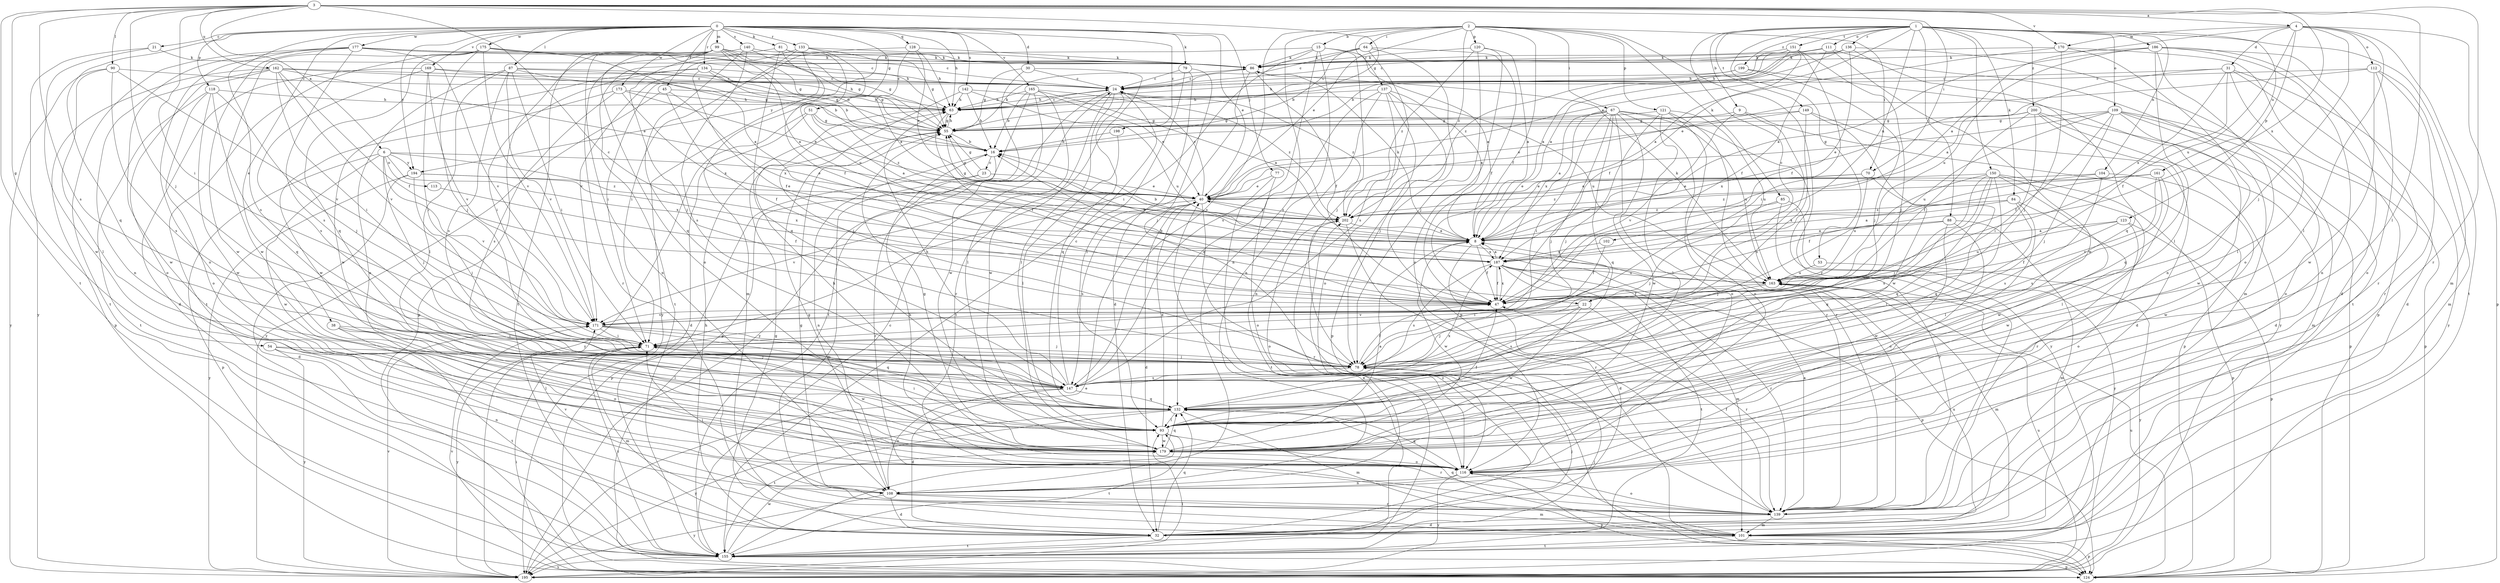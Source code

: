 strict digraph  {
0;
1;
2;
3;
4;
6;
8;
9;
15;
16;
21;
22;
23;
24;
30;
31;
32;
38;
40;
45;
47;
51;
53;
54;
55;
63;
64;
67;
70;
71;
77;
78;
79;
81;
84;
85;
86;
87;
88;
90;
93;
99;
101;
102;
104;
108;
109;
111;
112;
113;
116;
118;
120;
121;
123;
124;
128;
132;
133;
134;
136;
137;
139;
140;
142;
147;
149;
150;
151;
155;
161;
162;
163;
165;
169;
170;
171;
173;
175;
177;
179;
186;
187;
194;
195;
198;
199;
200;
202;
0 -> 21  [label=c];
0 -> 30  [label=d];
0 -> 38  [label=e];
0 -> 40  [label=e];
0 -> 45  [label=f];
0 -> 51  [label=g];
0 -> 63  [label=h];
0 -> 77  [label=j];
0 -> 79  [label=k];
0 -> 81  [label=k];
0 -> 87  [label=l];
0 -> 99  [label=m];
0 -> 118  [label=p];
0 -> 128  [label=q];
0 -> 132  [label=q];
0 -> 133  [label=r];
0 -> 134  [label=r];
0 -> 140  [label=s];
0 -> 142  [label=s];
0 -> 147  [label=s];
0 -> 165  [label=v];
0 -> 169  [label=v];
0 -> 173  [label=w];
0 -> 175  [label=w];
0 -> 177  [label=w];
0 -> 194  [label=y];
0 -> 198  [label=z];
1 -> 9  [label=b];
1 -> 22  [label=c];
1 -> 40  [label=e];
1 -> 53  [label=g];
1 -> 84  [label=k];
1 -> 88  [label=l];
1 -> 101  [label=m];
1 -> 102  [label=n];
1 -> 104  [label=n];
1 -> 109  [label=o];
1 -> 111  [label=o];
1 -> 136  [label=r];
1 -> 149  [label=t];
1 -> 150  [label=t];
1 -> 151  [label=t];
1 -> 161  [label=u];
1 -> 186  [label=x];
1 -> 199  [label=z];
1 -> 200  [label=z];
2 -> 15  [label=b];
2 -> 40  [label=e];
2 -> 47  [label=f];
2 -> 64  [label=i];
2 -> 67  [label=i];
2 -> 70  [label=i];
2 -> 85  [label=k];
2 -> 108  [label=n];
2 -> 120  [label=p];
2 -> 121  [label=p];
2 -> 137  [label=r];
2 -> 139  [label=r];
2 -> 147  [label=s];
2 -> 202  [label=z];
3 -> 4  [label=a];
3 -> 6  [label=a];
3 -> 22  [label=c];
3 -> 54  [label=g];
3 -> 55  [label=g];
3 -> 70  [label=i];
3 -> 71  [label=i];
3 -> 78  [label=j];
3 -> 90  [label=l];
3 -> 93  [label=l];
3 -> 139  [label=r];
3 -> 147  [label=s];
3 -> 155  [label=t];
3 -> 162  [label=u];
3 -> 170  [label=v];
3 -> 187  [label=x];
4 -> 8  [label=a];
4 -> 31  [label=d];
4 -> 78  [label=j];
4 -> 93  [label=l];
4 -> 112  [label=o];
4 -> 123  [label=p];
4 -> 124  [label=p];
4 -> 155  [label=t];
4 -> 163  [label=u];
4 -> 170  [label=v];
6 -> 40  [label=e];
6 -> 78  [label=j];
6 -> 113  [label=o];
6 -> 124  [label=p];
6 -> 171  [label=v];
6 -> 179  [label=w];
6 -> 187  [label=x];
6 -> 194  [label=y];
6 -> 202  [label=z];
8 -> 16  [label=b];
8 -> 32  [label=d];
8 -> 47  [label=f];
8 -> 86  [label=k];
8 -> 179  [label=w];
8 -> 187  [label=x];
9 -> 22  [label=c];
9 -> 55  [label=g];
9 -> 124  [label=p];
9 -> 171  [label=v];
15 -> 8  [label=a];
15 -> 71  [label=i];
15 -> 78  [label=j];
15 -> 86  [label=k];
15 -> 108  [label=n];
15 -> 147  [label=s];
15 -> 194  [label=y];
16 -> 23  [label=c];
16 -> 108  [label=n];
16 -> 139  [label=r];
21 -> 86  [label=k];
21 -> 179  [label=w];
21 -> 195  [label=y];
22 -> 78  [label=j];
22 -> 139  [label=r];
22 -> 147  [label=s];
22 -> 171  [label=v];
22 -> 179  [label=w];
23 -> 40  [label=e];
23 -> 55  [label=g];
23 -> 101  [label=m];
23 -> 124  [label=p];
24 -> 63  [label=h];
24 -> 93  [label=l];
24 -> 132  [label=q];
24 -> 163  [label=u];
24 -> 179  [label=w];
24 -> 195  [label=y];
24 -> 202  [label=z];
30 -> 24  [label=c];
30 -> 55  [label=g];
30 -> 139  [label=r];
30 -> 155  [label=t];
31 -> 8  [label=a];
31 -> 24  [label=c];
31 -> 32  [label=d];
31 -> 47  [label=f];
31 -> 93  [label=l];
31 -> 187  [label=x];
31 -> 195  [label=y];
32 -> 55  [label=g];
32 -> 63  [label=h];
32 -> 78  [label=j];
32 -> 132  [label=q];
32 -> 155  [label=t];
32 -> 163  [label=u];
32 -> 202  [label=z];
38 -> 71  [label=i];
38 -> 93  [label=l];
38 -> 116  [label=o];
38 -> 155  [label=t];
40 -> 24  [label=c];
40 -> 32  [label=d];
40 -> 55  [label=g];
40 -> 139  [label=r];
40 -> 147  [label=s];
40 -> 171  [label=v];
40 -> 202  [label=z];
45 -> 47  [label=f];
45 -> 63  [label=h];
45 -> 187  [label=x];
45 -> 195  [label=y];
47 -> 16  [label=b];
47 -> 171  [label=v];
47 -> 187  [label=x];
51 -> 8  [label=a];
51 -> 32  [label=d];
51 -> 55  [label=g];
51 -> 195  [label=y];
51 -> 202  [label=z];
53 -> 163  [label=u];
53 -> 195  [label=y];
54 -> 78  [label=j];
54 -> 93  [label=l];
54 -> 108  [label=n];
54 -> 195  [label=y];
55 -> 16  [label=b];
55 -> 63  [label=h];
55 -> 86  [label=k];
63 -> 24  [label=c];
63 -> 47  [label=f];
63 -> 55  [label=g];
64 -> 16  [label=b];
64 -> 24  [label=c];
64 -> 47  [label=f];
64 -> 86  [label=k];
64 -> 124  [label=p];
64 -> 147  [label=s];
67 -> 8  [label=a];
67 -> 55  [label=g];
67 -> 71  [label=i];
67 -> 78  [label=j];
67 -> 116  [label=o];
67 -> 132  [label=q];
67 -> 139  [label=r];
67 -> 163  [label=u];
67 -> 179  [label=w];
67 -> 187  [label=x];
67 -> 195  [label=y];
70 -> 40  [label=e];
70 -> 132  [label=q];
70 -> 163  [label=u];
70 -> 202  [label=z];
71 -> 78  [label=j];
71 -> 101  [label=m];
71 -> 155  [label=t];
71 -> 179  [label=w];
71 -> 195  [label=y];
77 -> 40  [label=e];
77 -> 116  [label=o];
77 -> 155  [label=t];
78 -> 47  [label=f];
78 -> 147  [label=s];
79 -> 24  [label=c];
79 -> 78  [label=j];
79 -> 93  [label=l];
79 -> 155  [label=t];
81 -> 47  [label=f];
81 -> 86  [label=k];
81 -> 132  [label=q];
81 -> 155  [label=t];
81 -> 163  [label=u];
84 -> 8  [label=a];
84 -> 93  [label=l];
84 -> 132  [label=q];
84 -> 179  [label=w];
84 -> 202  [label=z];
85 -> 78  [label=j];
85 -> 139  [label=r];
85 -> 195  [label=y];
85 -> 202  [label=z];
86 -> 24  [label=c];
86 -> 32  [label=d];
86 -> 47  [label=f];
87 -> 16  [label=b];
87 -> 24  [label=c];
87 -> 55  [label=g];
87 -> 71  [label=i];
87 -> 93  [label=l];
87 -> 116  [label=o];
87 -> 147  [label=s];
87 -> 171  [label=v];
88 -> 8  [label=a];
88 -> 78  [label=j];
88 -> 101  [label=m];
88 -> 116  [label=o];
88 -> 179  [label=w];
90 -> 24  [label=c];
90 -> 93  [label=l];
90 -> 147  [label=s];
90 -> 171  [label=v];
90 -> 195  [label=y];
93 -> 40  [label=e];
93 -> 47  [label=f];
93 -> 71  [label=i];
93 -> 139  [label=r];
93 -> 155  [label=t];
93 -> 179  [label=w];
99 -> 8  [label=a];
99 -> 16  [label=b];
99 -> 24  [label=c];
99 -> 55  [label=g];
99 -> 78  [label=j];
99 -> 86  [label=k];
99 -> 108  [label=n];
99 -> 116  [label=o];
99 -> 124  [label=p];
99 -> 155  [label=t];
101 -> 124  [label=p];
101 -> 132  [label=q];
101 -> 155  [label=t];
101 -> 202  [label=z];
102 -> 47  [label=f];
102 -> 187  [label=x];
104 -> 40  [label=e];
104 -> 147  [label=s];
104 -> 179  [label=w];
104 -> 187  [label=x];
108 -> 32  [label=d];
108 -> 55  [label=g];
108 -> 71  [label=i];
108 -> 101  [label=m];
108 -> 139  [label=r];
108 -> 171  [label=v];
108 -> 195  [label=y];
109 -> 40  [label=e];
109 -> 47  [label=f];
109 -> 55  [label=g];
109 -> 78  [label=j];
109 -> 101  [label=m];
109 -> 116  [label=o];
109 -> 124  [label=p];
109 -> 163  [label=u];
109 -> 179  [label=w];
111 -> 24  [label=c];
111 -> 47  [label=f];
111 -> 63  [label=h];
111 -> 86  [label=k];
111 -> 101  [label=m];
111 -> 179  [label=w];
112 -> 24  [label=c];
112 -> 40  [label=e];
112 -> 101  [label=m];
112 -> 116  [label=o];
112 -> 139  [label=r];
112 -> 179  [label=w];
113 -> 47  [label=f];
116 -> 16  [label=b];
116 -> 108  [label=n];
116 -> 124  [label=p];
116 -> 132  [label=q];
116 -> 195  [label=y];
118 -> 63  [label=h];
118 -> 78  [label=j];
118 -> 116  [label=o];
118 -> 132  [label=q];
118 -> 155  [label=t];
118 -> 179  [label=w];
120 -> 8  [label=a];
120 -> 78  [label=j];
120 -> 86  [label=k];
120 -> 116  [label=o];
120 -> 202  [label=z];
121 -> 55  [label=g];
121 -> 78  [label=j];
121 -> 93  [label=l];
121 -> 116  [label=o];
121 -> 139  [label=r];
121 -> 163  [label=u];
123 -> 8  [label=a];
123 -> 47  [label=f];
123 -> 116  [label=o];
123 -> 124  [label=p];
123 -> 163  [label=u];
124 -> 71  [label=i];
124 -> 163  [label=u];
124 -> 171  [label=v];
128 -> 8  [label=a];
128 -> 40  [label=e];
128 -> 63  [label=h];
128 -> 71  [label=i];
128 -> 86  [label=k];
132 -> 93  [label=l];
132 -> 101  [label=m];
132 -> 155  [label=t];
132 -> 187  [label=x];
132 -> 195  [label=y];
133 -> 55  [label=g];
133 -> 71  [label=i];
133 -> 86  [label=k];
133 -> 101  [label=m];
133 -> 171  [label=v];
133 -> 195  [label=y];
134 -> 16  [label=b];
134 -> 24  [label=c];
134 -> 47  [label=f];
134 -> 55  [label=g];
134 -> 71  [label=i];
134 -> 179  [label=w];
136 -> 8  [label=a];
136 -> 16  [label=b];
136 -> 47  [label=f];
136 -> 86  [label=k];
136 -> 132  [label=q];
136 -> 155  [label=t];
137 -> 8  [label=a];
137 -> 63  [label=h];
137 -> 78  [label=j];
137 -> 108  [label=n];
137 -> 116  [label=o];
137 -> 124  [label=p];
137 -> 132  [label=q];
139 -> 8  [label=a];
139 -> 32  [label=d];
139 -> 47  [label=f];
139 -> 55  [label=g];
139 -> 101  [label=m];
139 -> 116  [label=o];
139 -> 163  [label=u];
140 -> 55  [label=g];
140 -> 86  [label=k];
140 -> 132  [label=q];
140 -> 139  [label=r];
140 -> 147  [label=s];
142 -> 16  [label=b];
142 -> 40  [label=e];
142 -> 63  [label=h];
142 -> 78  [label=j];
142 -> 163  [label=u];
147 -> 24  [label=c];
147 -> 32  [label=d];
147 -> 63  [label=h];
147 -> 108  [label=n];
147 -> 132  [label=q];
149 -> 32  [label=d];
149 -> 40  [label=e];
149 -> 55  [label=g];
149 -> 147  [label=s];
149 -> 179  [label=w];
150 -> 40  [label=e];
150 -> 47  [label=f];
150 -> 78  [label=j];
150 -> 93  [label=l];
150 -> 124  [label=p];
150 -> 132  [label=q];
150 -> 139  [label=r];
150 -> 147  [label=s];
150 -> 179  [label=w];
151 -> 8  [label=a];
151 -> 47  [label=f];
151 -> 63  [label=h];
151 -> 71  [label=i];
151 -> 78  [label=j];
151 -> 86  [label=k];
151 -> 202  [label=z];
155 -> 24  [label=c];
155 -> 40  [label=e];
155 -> 78  [label=j];
155 -> 93  [label=l];
155 -> 124  [label=p];
155 -> 179  [label=w];
155 -> 195  [label=y];
161 -> 40  [label=e];
161 -> 93  [label=l];
161 -> 147  [label=s];
161 -> 171  [label=v];
161 -> 202  [label=z];
162 -> 24  [label=c];
162 -> 40  [label=e];
162 -> 47  [label=f];
162 -> 63  [label=h];
162 -> 71  [label=i];
162 -> 116  [label=o];
162 -> 124  [label=p];
162 -> 171  [label=v];
162 -> 179  [label=w];
163 -> 47  [label=f];
163 -> 71  [label=i];
163 -> 86  [label=k];
163 -> 101  [label=m];
165 -> 8  [label=a];
165 -> 16  [label=b];
165 -> 63  [label=h];
165 -> 93  [label=l];
165 -> 124  [label=p];
165 -> 179  [label=w];
165 -> 202  [label=z];
169 -> 24  [label=c];
169 -> 32  [label=d];
169 -> 55  [label=g];
169 -> 71  [label=i];
169 -> 147  [label=s];
169 -> 171  [label=v];
170 -> 8  [label=a];
170 -> 78  [label=j];
170 -> 86  [label=k];
170 -> 108  [label=n];
170 -> 124  [label=p];
171 -> 71  [label=i];
171 -> 78  [label=j];
171 -> 132  [label=q];
171 -> 147  [label=s];
173 -> 40  [label=e];
173 -> 63  [label=h];
173 -> 147  [label=s];
173 -> 179  [label=w];
173 -> 187  [label=x];
175 -> 8  [label=a];
175 -> 63  [label=h];
175 -> 78  [label=j];
175 -> 86  [label=k];
175 -> 132  [label=q];
175 -> 155  [label=t];
175 -> 171  [label=v];
175 -> 179  [label=w];
177 -> 24  [label=c];
177 -> 55  [label=g];
177 -> 86  [label=k];
177 -> 108  [label=n];
177 -> 116  [label=o];
177 -> 147  [label=s];
177 -> 155  [label=t];
177 -> 171  [label=v];
177 -> 179  [label=w];
179 -> 8  [label=a];
179 -> 55  [label=g];
179 -> 63  [label=h];
179 -> 116  [label=o];
179 -> 132  [label=q];
186 -> 8  [label=a];
186 -> 32  [label=d];
186 -> 86  [label=k];
186 -> 93  [label=l];
186 -> 108  [label=n];
186 -> 116  [label=o];
186 -> 139  [label=r];
186 -> 163  [label=u];
187 -> 8  [label=a];
187 -> 16  [label=b];
187 -> 47  [label=f];
187 -> 101  [label=m];
187 -> 124  [label=p];
187 -> 139  [label=r];
187 -> 147  [label=s];
187 -> 155  [label=t];
187 -> 163  [label=u];
194 -> 32  [label=d];
194 -> 40  [label=e];
194 -> 78  [label=j];
194 -> 187  [label=x];
194 -> 195  [label=y];
195 -> 40  [label=e];
195 -> 93  [label=l];
195 -> 163  [label=u];
195 -> 171  [label=v];
198 -> 16  [label=b];
198 -> 93  [label=l];
199 -> 24  [label=c];
199 -> 63  [label=h];
199 -> 78  [label=j];
199 -> 195  [label=y];
200 -> 32  [label=d];
200 -> 47  [label=f];
200 -> 55  [label=g];
200 -> 71  [label=i];
200 -> 124  [label=p];
200 -> 132  [label=q];
200 -> 187  [label=x];
202 -> 8  [label=a];
202 -> 40  [label=e];
202 -> 55  [label=g];
202 -> 116  [label=o];
202 -> 139  [label=r];
}
